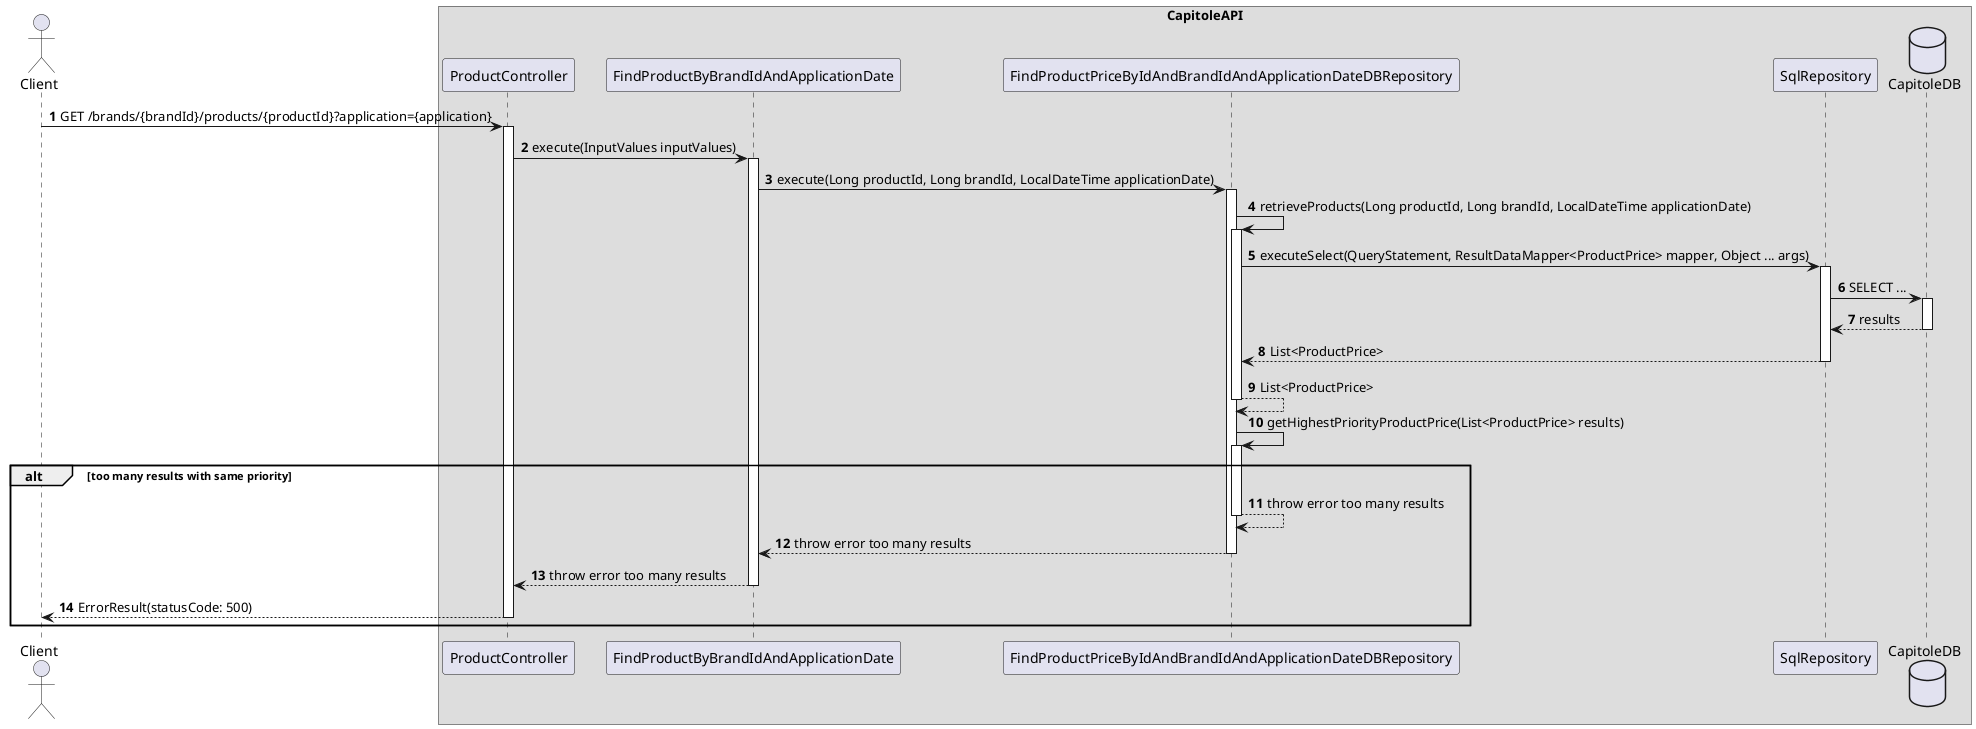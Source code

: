 @startuml GET-product_price-500-too_many_results
autonumber

actor Client

box CapitoleAPI
    participant ProductController
    participant FindProductByBrandIdAndApplicationDate
    participant FindProductPriceByIdAndBrandIdAndApplicationDateDBRepository
    participant SqlRepository
    database CapitoleDB
end box

Client -> ProductController: GET /brands/{brandId}/products/{productId}?application={application}
activate ProductController
    ProductController -> FindProductByBrandIdAndApplicationDate: execute(InputValues inputValues)
    activate FindProductByBrandIdAndApplicationDate
        FindProductByBrandIdAndApplicationDate -> FindProductPriceByIdAndBrandIdAndApplicationDateDBRepository: execute(Long productId, Long brandId, LocalDateTime applicationDate)
        activate FindProductPriceByIdAndBrandIdAndApplicationDateDBRepository
            FindProductPriceByIdAndBrandIdAndApplicationDateDBRepository -> FindProductPriceByIdAndBrandIdAndApplicationDateDBRepository: retrieveProducts(Long productId, Long brandId, LocalDateTime applicationDate)
            activate FindProductPriceByIdAndBrandIdAndApplicationDateDBRepository
                FindProductPriceByIdAndBrandIdAndApplicationDateDBRepository -> SqlRepository: executeSelect(QueryStatement, ResultDataMapper<ProductPrice> mapper, Object ... args)
                activate SqlRepository
                    SqlRepository -> CapitoleDB: SELECT ...
                        activate CapitoleDB
                        return results
                return List<ProductPrice>
            return List<ProductPrice>

            FindProductPriceByIdAndBrandIdAndApplicationDateDBRepository -> FindProductPriceByIdAndBrandIdAndApplicationDateDBRepository: getHighestPriorityProductPrice(List<ProductPrice> results)
                activate FindProductPriceByIdAndBrandIdAndApplicationDateDBRepository
                alt too many results with same priority
                    return throw error too many results
                    return throw error too many results
                    return throw error too many results
                    return ErrorResult(statusCode: 500)
                end
@enduml